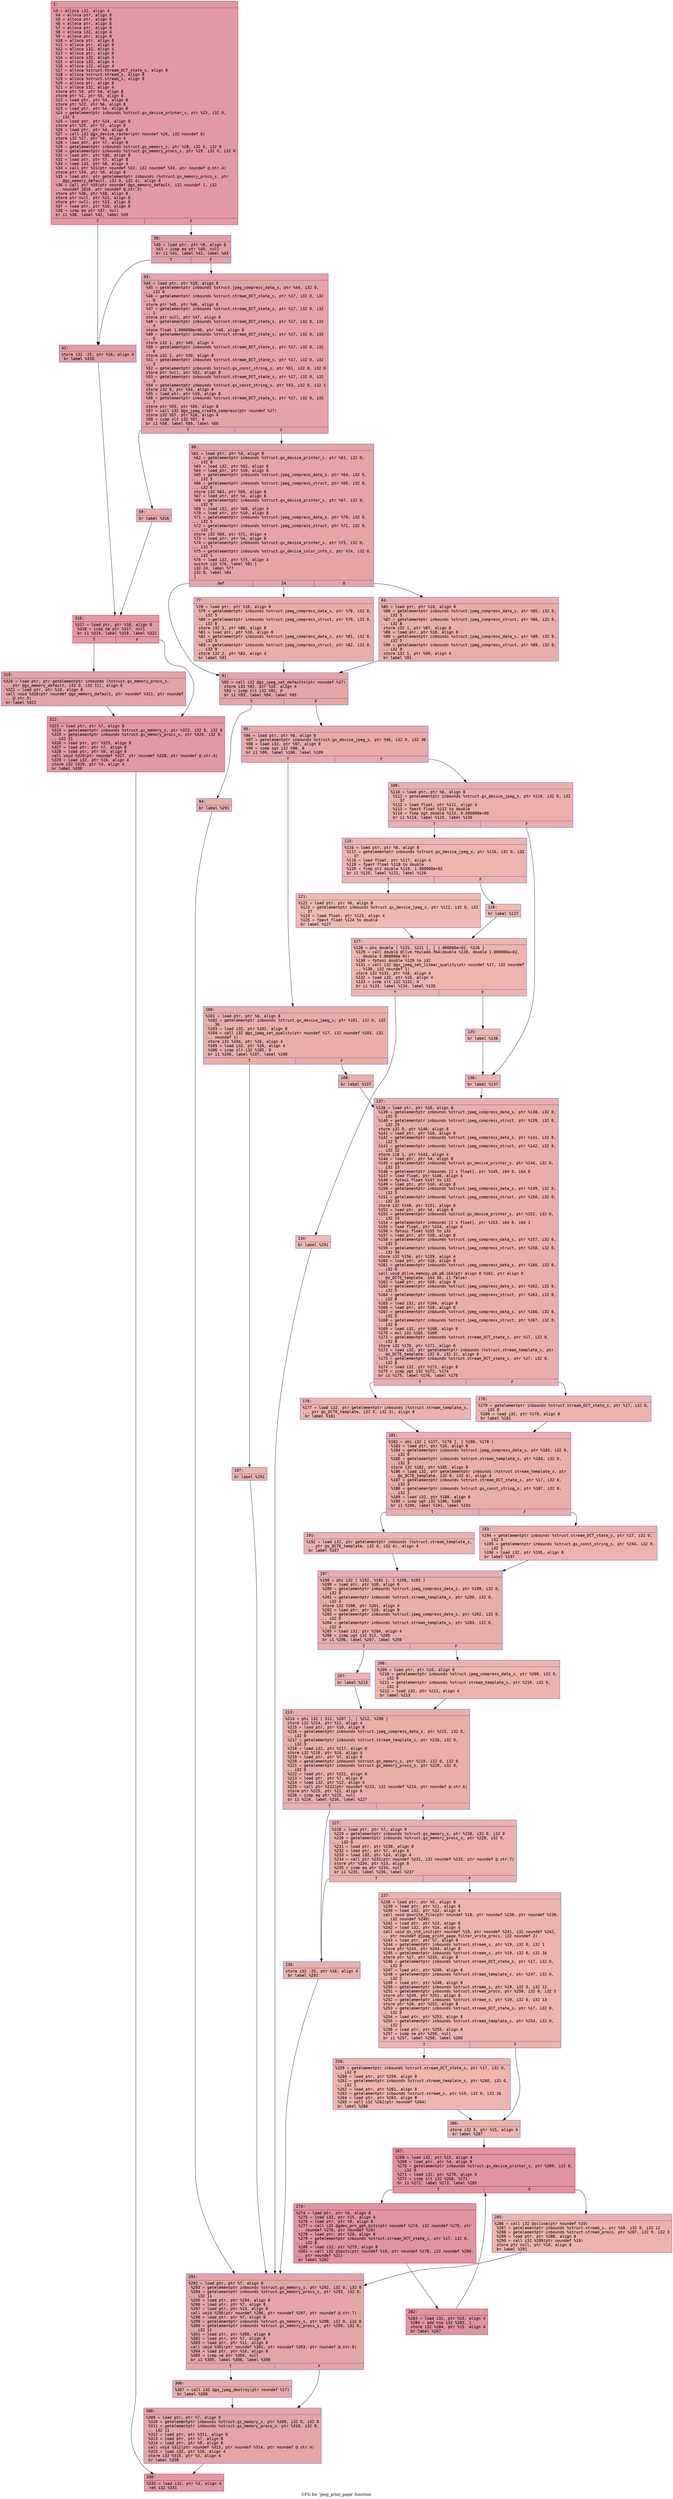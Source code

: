 digraph "CFG for 'jpeg_print_page' function" {
	label="CFG for 'jpeg_print_page' function";

	Node0x600001af6260 [shape=record,color="#b70d28ff", style=filled, fillcolor="#bb1b2c70" fontname="Courier",label="{2:\l|  %3 = alloca i32, align 4\l  %4 = alloca ptr, align 8\l  %5 = alloca ptr, align 8\l  %6 = alloca ptr, align 8\l  %7 = alloca ptr, align 8\l  %8 = alloca i32, align 4\l  %9 = alloca ptr, align 8\l  %10 = alloca ptr, align 8\l  %11 = alloca ptr, align 8\l  %12 = alloca i32, align 4\l  %13 = alloca ptr, align 8\l  %14 = alloca i32, align 4\l  %15 = alloca i32, align 4\l  %16 = alloca i32, align 4\l  %17 = alloca %struct.stream_DCT_state_s, align 8\l  %18 = alloca %struct.stream_s, align 8\l  %19 = alloca %struct.stream_s, align 8\l  %20 = alloca ptr, align 8\l  %21 = alloca i32, align 4\l  store ptr %0, ptr %4, align 8\l  store ptr %1, ptr %5, align 8\l  %22 = load ptr, ptr %4, align 8\l  store ptr %22, ptr %6, align 8\l  %23 = load ptr, ptr %4, align 8\l  %24 = getelementptr inbounds %struct.gx_device_printer_s, ptr %23, i32 0,\l... i32 3\l  %25 = load ptr, ptr %24, align 8\l  store ptr %25, ptr %7, align 8\l  %26 = load ptr, ptr %4, align 8\l  %27 = call i32 @gx_device_raster(ptr noundef %26, i32 noundef 0)\l  store i32 %27, ptr %8, align 4\l  %28 = load ptr, ptr %7, align 8\l  %29 = getelementptr inbounds %struct.gs_memory_s, ptr %28, i32 0, i32 0\l  %30 = getelementptr inbounds %struct.gs_memory_procs_s, ptr %29, i32 0, i32 0\l  %31 = load ptr, ptr %30, align 8\l  %32 = load ptr, ptr %7, align 8\l  %33 = load i32, ptr %8, align 4\l  %34 = call ptr %31(ptr noundef %32, i32 noundef %33, ptr noundef @.str.4)\l  store ptr %34, ptr %9, align 8\l  %35 = load ptr, ptr getelementptr inbounds (%struct.gs_memory_procs_s, ptr\l... @gs_memory_default, i32 0, i32 4), align 8\l  %36 = call ptr %35(ptr noundef @gs_memory_default, i32 noundef 1, i32\l... noundef 1016, ptr noundef @.str.5)\l  store ptr %36, ptr %10, align 8\l  store ptr null, ptr %11, align 8\l  store ptr null, ptr %13, align 8\l  %37 = load ptr, ptr %10, align 8\l  %38 = icmp eq ptr %37, null\l  br i1 %38, label %42, label %39\l|{<s0>T|<s1>F}}"];
	Node0x600001af6260:s0 -> Node0x600001af6300[tooltip="2 -> 42\nProbability 37.50%" ];
	Node0x600001af6260:s1 -> Node0x600001af62b0[tooltip="2 -> 39\nProbability 62.50%" ];
	Node0x600001af62b0 [shape=record,color="#3d50c3ff", style=filled, fillcolor="#be242e70" fontname="Courier",label="{39:\l|  %40 = load ptr, ptr %9, align 8\l  %41 = icmp eq ptr %40, null\l  br i1 %41, label %42, label %43\l|{<s0>T|<s1>F}}"];
	Node0x600001af62b0:s0 -> Node0x600001af6300[tooltip="39 -> 42\nProbability 37.50%" ];
	Node0x600001af62b0:s1 -> Node0x600001af6350[tooltip="39 -> 43\nProbability 62.50%" ];
	Node0x600001af6300 [shape=record,color="#3d50c3ff", style=filled, fillcolor="#be242e70" fontname="Courier",label="{42:\l|  store i32 -25, ptr %16, align 4\l  br label %316\l}"];
	Node0x600001af6300 -> Node0x600001af7020[tooltip="42 -> 316\nProbability 100.00%" ];
	Node0x600001af6350 [shape=record,color="#3d50c3ff", style=filled, fillcolor="#c32e3170" fontname="Courier",label="{43:\l|  %44 = load ptr, ptr %10, align 8\l  %45 = getelementptr inbounds %struct.jpeg_compress_data_s, ptr %44, i32 0,\l... i32 0\l  %46 = getelementptr inbounds %struct.stream_DCT_state_s, ptr %17, i32 0, i32\l... 0\l  store ptr %45, ptr %46, align 8\l  %47 = getelementptr inbounds %struct.stream_DCT_state_s, ptr %17, i32 0, i32\l... 1\l  store ptr null, ptr %47, align 8\l  %48 = getelementptr inbounds %struct.stream_DCT_state_s, ptr %17, i32 0, i32\l... 4\l  store float 1.000000e+00, ptr %48, align 8\l  %49 = getelementptr inbounds %struct.stream_DCT_state_s, ptr %17, i32 0, i32\l... 5\l  store i32 1, ptr %49, align 4\l  %50 = getelementptr inbounds %struct.stream_DCT_state_s, ptr %17, i32 0, i32\l... 6\l  store i32 1, ptr %50, align 8\l  %51 = getelementptr inbounds %struct.stream_DCT_state_s, ptr %17, i32 0, i32\l... 3\l  %52 = getelementptr inbounds %struct.gs_const_string_s, ptr %51, i32 0, i32 0\l  store ptr null, ptr %52, align 8\l  %53 = getelementptr inbounds %struct.stream_DCT_state_s, ptr %17, i32 0, i32\l... 3\l  %54 = getelementptr inbounds %struct.gs_const_string_s, ptr %53, i32 0, i32 1\l  store i32 0, ptr %54, align 8\l  %55 = load ptr, ptr %10, align 8\l  %56 = getelementptr inbounds %struct.stream_DCT_state_s, ptr %17, i32 0, i32\l... 7\l  store ptr %55, ptr %56, align 8\l  %57 = call i32 @gs_jpeg_create_compress(ptr noundef %17)\l  store i32 %57, ptr %16, align 4\l  %58 = icmp slt i32 %57, 0\l  br i1 %58, label %59, label %60\l|{<s0>T|<s1>F}}"];
	Node0x600001af6350:s0 -> Node0x600001af63a0[tooltip="43 -> 59\nProbability 37.50%" ];
	Node0x600001af6350:s1 -> Node0x600001af63f0[tooltip="43 -> 60\nProbability 62.50%" ];
	Node0x600001af63a0 [shape=record,color="#3d50c3ff", style=filled, fillcolor="#cc403a70" fontname="Courier",label="{59:\l|  br label %316\l}"];
	Node0x600001af63a0 -> Node0x600001af7020[tooltip="59 -> 316\nProbability 100.00%" ];
	Node0x600001af63f0 [shape=record,color="#3d50c3ff", style=filled, fillcolor="#c5333470" fontname="Courier",label="{60:\l|  %61 = load ptr, ptr %4, align 8\l  %62 = getelementptr inbounds %struct.gx_device_printer_s, ptr %61, i32 0,\l... i32 8\l  %63 = load i32, ptr %62, align 8\l  %64 = load ptr, ptr %10, align 8\l  %65 = getelementptr inbounds %struct.jpeg_compress_data_s, ptr %64, i32 0,\l... i32 5\l  %66 = getelementptr inbounds %struct.jpeg_compress_struct, ptr %65, i32 0,\l... i32 6\l  store i32 %63, ptr %66, align 8\l  %67 = load ptr, ptr %4, align 8\l  %68 = getelementptr inbounds %struct.gx_device_printer_s, ptr %67, i32 0,\l... i32 9\l  %69 = load i32, ptr %68, align 4\l  %70 = load ptr, ptr %10, align 8\l  %71 = getelementptr inbounds %struct.jpeg_compress_data_s, ptr %70, i32 0,\l... i32 5\l  %72 = getelementptr inbounds %struct.jpeg_compress_struct, ptr %71, i32 0,\l... i32 7\l  store i32 %69, ptr %72, align 4\l  %73 = load ptr, ptr %4, align 8\l  %74 = getelementptr inbounds %struct.gx_device_printer_s, ptr %73, i32 0,\l... i32 7\l  %75 = getelementptr inbounds %struct.gx_device_color_info_s, ptr %74, i32 0,\l... i32 1\l  %76 = load i32, ptr %75, align 4\l  switch i32 %76, label %91 [\l    i32 24, label %77\l    i32 8, label %84\l  ]\l|{<s0>def|<s1>24|<s2>8}}"];
	Node0x600001af63f0:s0 -> Node0x600001af64e0[tooltip="60 -> 91\nProbability 33.33%" ];
	Node0x600001af63f0:s1 -> Node0x600001af6440[tooltip="60 -> 77\nProbability 33.33%" ];
	Node0x600001af63f0:s2 -> Node0x600001af6490[tooltip="60 -> 84\nProbability 33.33%" ];
	Node0x600001af6440 [shape=record,color="#3d50c3ff", style=filled, fillcolor="#d0473d70" fontname="Courier",label="{77:\l|  %78 = load ptr, ptr %10, align 8\l  %79 = getelementptr inbounds %struct.jpeg_compress_data_s, ptr %78, i32 0,\l... i32 5\l  %80 = getelementptr inbounds %struct.jpeg_compress_struct, ptr %79, i32 0,\l... i32 8\l  store i32 3, ptr %80, align 8\l  %81 = load ptr, ptr %10, align 8\l  %82 = getelementptr inbounds %struct.jpeg_compress_data_s, ptr %81, i32 0,\l... i32 5\l  %83 = getelementptr inbounds %struct.jpeg_compress_struct, ptr %82, i32 0,\l... i32 9\l  store i32 2, ptr %83, align 4\l  br label %91\l}"];
	Node0x600001af6440 -> Node0x600001af64e0[tooltip="77 -> 91\nProbability 100.00%" ];
	Node0x600001af6490 [shape=record,color="#3d50c3ff", style=filled, fillcolor="#d0473d70" fontname="Courier",label="{84:\l|  %85 = load ptr, ptr %10, align 8\l  %86 = getelementptr inbounds %struct.jpeg_compress_data_s, ptr %85, i32 0,\l... i32 5\l  %87 = getelementptr inbounds %struct.jpeg_compress_struct, ptr %86, i32 0,\l... i32 8\l  store i32 1, ptr %87, align 8\l  %88 = load ptr, ptr %10, align 8\l  %89 = getelementptr inbounds %struct.jpeg_compress_data_s, ptr %88, i32 0,\l... i32 5\l  %90 = getelementptr inbounds %struct.jpeg_compress_struct, ptr %89, i32 0,\l... i32 9\l  store i32 1, ptr %90, align 4\l  br label %91\l}"];
	Node0x600001af6490 -> Node0x600001af64e0[tooltip="84 -> 91\nProbability 100.00%" ];
	Node0x600001af64e0 [shape=record,color="#3d50c3ff", style=filled, fillcolor="#c5333470" fontname="Courier",label="{91:\l|  %92 = call i32 @gs_jpeg_set_defaults(ptr noundef %17)\l  store i32 %92, ptr %16, align 4\l  %93 = icmp slt i32 %92, 0\l  br i1 %93, label %94, label %95\l|{<s0>T|<s1>F}}"];
	Node0x600001af64e0:s0 -> Node0x600001af6530[tooltip="91 -> 94\nProbability 37.50%" ];
	Node0x600001af64e0:s1 -> Node0x600001af6580[tooltip="91 -> 95\nProbability 62.50%" ];
	Node0x600001af6530 [shape=record,color="#3d50c3ff", style=filled, fillcolor="#d0473d70" fontname="Courier",label="{94:\l|  br label %291\l}"];
	Node0x600001af6530 -> Node0x600001af6f30[tooltip="94 -> 291\nProbability 100.00%" ];
	Node0x600001af6580 [shape=record,color="#3d50c3ff", style=filled, fillcolor="#cc403a70" fontname="Courier",label="{95:\l|  %96 = load ptr, ptr %6, align 8\l  %97 = getelementptr inbounds %struct.gx_device_jpeg_s, ptr %96, i32 0, i32 36\l  %98 = load i32, ptr %97, align 8\l  %99 = icmp sgt i32 %98, 0\l  br i1 %99, label %100, label %109\l|{<s0>T|<s1>F}}"];
	Node0x600001af6580:s0 -> Node0x600001af65d0[tooltip="95 -> 100\nProbability 62.50%" ];
	Node0x600001af6580:s1 -> Node0x600001af66c0[tooltip="95 -> 109\nProbability 37.50%" ];
	Node0x600001af65d0 [shape=record,color="#3d50c3ff", style=filled, fillcolor="#d0473d70" fontname="Courier",label="{100:\l|  %101 = load ptr, ptr %6, align 8\l  %102 = getelementptr inbounds %struct.gx_device_jpeg_s, ptr %101, i32 0, i32\l... 36\l  %103 = load i32, ptr %102, align 8\l  %104 = call i32 @gs_jpeg_set_quality(ptr noundef %17, i32 noundef %103, i32\l... noundef 1)\l  store i32 %104, ptr %16, align 4\l  %105 = load i32, ptr %16, align 4\l  %106 = icmp slt i32 %105, 0\l  br i1 %106, label %107, label %108\l|{<s0>T|<s1>F}}"];
	Node0x600001af65d0:s0 -> Node0x600001af6620[tooltip="100 -> 107\nProbability 37.50%" ];
	Node0x600001af65d0:s1 -> Node0x600001af6670[tooltip="100 -> 108\nProbability 62.50%" ];
	Node0x600001af6620 [shape=record,color="#3d50c3ff", style=filled, fillcolor="#d8564670" fontname="Courier",label="{107:\l|  br label %291\l}"];
	Node0x600001af6620 -> Node0x600001af6f30[tooltip="107 -> 291\nProbability 100.00%" ];
	Node0x600001af6670 [shape=record,color="#3d50c3ff", style=filled, fillcolor="#d24b4070" fontname="Courier",label="{108:\l|  br label %137\l}"];
	Node0x600001af6670 -> Node0x600001af6940[tooltip="108 -> 137\nProbability 100.00%" ];
	Node0x600001af66c0 [shape=record,color="#3d50c3ff", style=filled, fillcolor="#d24b4070" fontname="Courier",label="{109:\l|  %110 = load ptr, ptr %6, align 8\l  %111 = getelementptr inbounds %struct.gx_device_jpeg_s, ptr %110, i32 0, i32\l... 37\l  %112 = load float, ptr %111, align 4\l  %113 = fpext float %112 to double\l  %114 = fcmp ogt double %113, 0.000000e+00\l  br i1 %114, label %115, label %136\l|{<s0>T|<s1>F}}"];
	Node0x600001af66c0:s0 -> Node0x600001af6710[tooltip="109 -> 115\nProbability 50.00%" ];
	Node0x600001af66c0:s1 -> Node0x600001af68f0[tooltip="109 -> 136\nProbability 50.00%" ];
	Node0x600001af6710 [shape=record,color="#3d50c3ff", style=filled, fillcolor="#d8564670" fontname="Courier",label="{115:\l|  %116 = load ptr, ptr %6, align 8\l  %117 = getelementptr inbounds %struct.gx_device_jpeg_s, ptr %116, i32 0, i32\l... 37\l  %118 = load float, ptr %117, align 4\l  %119 = fpext float %118 to double\l  %120 = fcmp olt double %119, 1.000000e+02\l  br i1 %120, label %121, label %126\l|{<s0>T|<s1>F}}"];
	Node0x600001af6710:s0 -> Node0x600001af6760[tooltip="115 -> 121\nProbability 50.00%" ];
	Node0x600001af6710:s1 -> Node0x600001af67b0[tooltip="115 -> 126\nProbability 50.00%" ];
	Node0x600001af6760 [shape=record,color="#3d50c3ff", style=filled, fillcolor="#de614d70" fontname="Courier",label="{121:\l|  %122 = load ptr, ptr %6, align 8\l  %123 = getelementptr inbounds %struct.gx_device_jpeg_s, ptr %122, i32 0, i32\l... 37\l  %124 = load float, ptr %123, align 4\l  %125 = fpext float %124 to double\l  br label %127\l}"];
	Node0x600001af6760 -> Node0x600001af6800[tooltip="121 -> 127\nProbability 100.00%" ];
	Node0x600001af67b0 [shape=record,color="#3d50c3ff", style=filled, fillcolor="#de614d70" fontname="Courier",label="{126:\l|  br label %127\l}"];
	Node0x600001af67b0 -> Node0x600001af6800[tooltip="126 -> 127\nProbability 100.00%" ];
	Node0x600001af6800 [shape=record,color="#3d50c3ff", style=filled, fillcolor="#d8564670" fontname="Courier",label="{127:\l|  %128 = phi double [ %125, %121 ], [ 1.000000e+02, %126 ]\l  %129 = call double @llvm.fmuladd.f64(double %128, double 1.000000e+02,\l... double 5.000000e-01)\l  %130 = fptosi double %129 to i32\l  %131 = call i32 @gs_jpeg_set_linear_quality(ptr noundef %17, i32 noundef\l... %130, i32 noundef 1)\l  store i32 %131, ptr %16, align 4\l  %132 = load i32, ptr %16, align 4\l  %133 = icmp slt i32 %132, 0\l  br i1 %133, label %134, label %135\l|{<s0>T|<s1>F}}"];
	Node0x600001af6800:s0 -> Node0x600001af6850[tooltip="127 -> 134\nProbability 37.50%" ];
	Node0x600001af6800:s1 -> Node0x600001af68a0[tooltip="127 -> 135\nProbability 62.50%" ];
	Node0x600001af6850 [shape=record,color="#3d50c3ff", style=filled, fillcolor="#e1675170" fontname="Courier",label="{134:\l|  br label %291\l}"];
	Node0x600001af6850 -> Node0x600001af6f30[tooltip="134 -> 291\nProbability 100.00%" ];
	Node0x600001af68a0 [shape=record,color="#3d50c3ff", style=filled, fillcolor="#dc5d4a70" fontname="Courier",label="{135:\l|  br label %136\l}"];
	Node0x600001af68a0 -> Node0x600001af68f0[tooltip="135 -> 136\nProbability 100.00%" ];
	Node0x600001af68f0 [shape=record,color="#3d50c3ff", style=filled, fillcolor="#d6524470" fontname="Courier",label="{136:\l|  br label %137\l}"];
	Node0x600001af68f0 -> Node0x600001af6940[tooltip="136 -> 137\nProbability 100.00%" ];
	Node0x600001af6940 [shape=record,color="#3d50c3ff", style=filled, fillcolor="#d0473d70" fontname="Courier",label="{137:\l|  %138 = load ptr, ptr %10, align 8\l  %139 = getelementptr inbounds %struct.jpeg_compress_data_s, ptr %138, i32 0,\l... i32 5\l  %140 = getelementptr inbounds %struct.jpeg_compress_struct, ptr %139, i32 0,\l... i32 29\l  store i32 0, ptr %140, align 8\l  %141 = load ptr, ptr %10, align 8\l  %142 = getelementptr inbounds %struct.jpeg_compress_data_s, ptr %141, i32 0,\l... i32 5\l  %143 = getelementptr inbounds %struct.jpeg_compress_struct, ptr %142, i32 0,\l... i32 32\l  store i16 1, ptr %143, align 4\l  %144 = load ptr, ptr %4, align 8\l  %145 = getelementptr inbounds %struct.gx_device_printer_s, ptr %144, i32 0,\l... i32 13\l  %146 = getelementptr inbounds [2 x float], ptr %145, i64 0, i64 0\l  %147 = load float, ptr %146, align 4\l  %148 = fptoui float %147 to i32\l  %149 = load ptr, ptr %10, align 8\l  %150 = getelementptr inbounds %struct.jpeg_compress_data_s, ptr %149, i32 0,\l... i32 5\l  %151 = getelementptr inbounds %struct.jpeg_compress_struct, ptr %150, i32 0,\l... i32 33\l  store i32 %148, ptr %151, align 8\l  %152 = load ptr, ptr %4, align 8\l  %153 = getelementptr inbounds %struct.gx_device_printer_s, ptr %152, i32 0,\l... i32 13\l  %154 = getelementptr inbounds [2 x float], ptr %153, i64 0, i64 1\l  %155 = load float, ptr %154, align 4\l  %156 = fptoui float %155 to i32\l  %157 = load ptr, ptr %10, align 8\l  %158 = getelementptr inbounds %struct.jpeg_compress_data_s, ptr %157, i32 0,\l... i32 5\l  %159 = getelementptr inbounds %struct.jpeg_compress_struct, ptr %158, i32 0,\l... i32 34\l  store i32 %156, ptr %159, align 4\l  %160 = load ptr, ptr %10, align 8\l  %161 = getelementptr inbounds %struct.jpeg_compress_data_s, ptr %160, i32 0,\l... i32 0\l  call void @llvm.memcpy.p0.p0.i64(ptr align 8 %161, ptr align 8\l... @s_DCTE_template, i64 56, i1 false)\l  %162 = load ptr, ptr %10, align 8\l  %163 = getelementptr inbounds %struct.jpeg_compress_data_s, ptr %162, i32 0,\l... i32 5\l  %164 = getelementptr inbounds %struct.jpeg_compress_struct, ptr %163, i32 0,\l... i32 8\l  %165 = load i32, ptr %164, align 8\l  %166 = load ptr, ptr %10, align 8\l  %167 = getelementptr inbounds %struct.jpeg_compress_data_s, ptr %166, i32 0,\l... i32 5\l  %168 = getelementptr inbounds %struct.jpeg_compress_struct, ptr %167, i32 0,\l... i32 6\l  %169 = load i32, ptr %168, align 8\l  %170 = mul i32 %165, %169\l  %171 = getelementptr inbounds %struct.stream_DCT_state_s, ptr %17, i32 0,\l... i32 8\l  store i32 %170, ptr %171, align 8\l  %172 = load i32, ptr getelementptr inbounds (%struct.stream_template_s, ptr\l... @s_DCTE_template, i32 0, i32 3), align 8\l  %173 = getelementptr inbounds %struct.stream_DCT_state_s, ptr %17, i32 0,\l... i32 8\l  %174 = load i32, ptr %173, align 8\l  %175 = icmp ugt i32 %172, %174\l  br i1 %175, label %176, label %178\l|{<s0>T|<s1>F}}"];
	Node0x600001af6940:s0 -> Node0x600001af6990[tooltip="137 -> 176\nProbability 50.00%" ];
	Node0x600001af6940:s1 -> Node0x600001af69e0[tooltip="137 -> 178\nProbability 50.00%" ];
	Node0x600001af6990 [shape=record,color="#3d50c3ff", style=filled, fillcolor="#d6524470" fontname="Courier",label="{176:\l|  %177 = load i32, ptr getelementptr inbounds (%struct.stream_template_s,\l... ptr @s_DCTE_template, i32 0, i32 3), align 8\l  br label %181\l}"];
	Node0x600001af6990 -> Node0x600001af6a30[tooltip="176 -> 181\nProbability 100.00%" ];
	Node0x600001af69e0 [shape=record,color="#3d50c3ff", style=filled, fillcolor="#d6524470" fontname="Courier",label="{178:\l|  %179 = getelementptr inbounds %struct.stream_DCT_state_s, ptr %17, i32 0,\l... i32 8\l  %180 = load i32, ptr %179, align 8\l  br label %181\l}"];
	Node0x600001af69e0 -> Node0x600001af6a30[tooltip="178 -> 181\nProbability 100.00%" ];
	Node0x600001af6a30 [shape=record,color="#3d50c3ff", style=filled, fillcolor="#d0473d70" fontname="Courier",label="{181:\l|  %182 = phi i32 [ %177, %176 ], [ %180, %178 ]\l  %183 = load ptr, ptr %10, align 8\l  %184 = getelementptr inbounds %struct.jpeg_compress_data_s, ptr %183, i32 0,\l... i32 0\l  %185 = getelementptr inbounds %struct.stream_template_s, ptr %184, i32 0,\l... i32 3\l  store i32 %182, ptr %185, align 8\l  %186 = load i32, ptr getelementptr inbounds (%struct.stream_template_s, ptr\l... @s_DCTE_template, i32 0, i32 4), align 4\l  %187 = getelementptr inbounds %struct.stream_DCT_state_s, ptr %17, i32 0,\l... i32 3\l  %188 = getelementptr inbounds %struct.gs_const_string_s, ptr %187, i32 0,\l... i32 1\l  %189 = load i32, ptr %188, align 8\l  %190 = icmp ugt i32 %186, %189\l  br i1 %190, label %191, label %193\l|{<s0>T|<s1>F}}"];
	Node0x600001af6a30:s0 -> Node0x600001af6a80[tooltip="181 -> 191\nProbability 50.00%" ];
	Node0x600001af6a30:s1 -> Node0x600001af6ad0[tooltip="181 -> 193\nProbability 50.00%" ];
	Node0x600001af6a80 [shape=record,color="#3d50c3ff", style=filled, fillcolor="#d6524470" fontname="Courier",label="{191:\l|  %192 = load i32, ptr getelementptr inbounds (%struct.stream_template_s,\l... ptr @s_DCTE_template, i32 0, i32 4), align 4\l  br label %197\l}"];
	Node0x600001af6a80 -> Node0x600001af6b20[tooltip="191 -> 197\nProbability 100.00%" ];
	Node0x600001af6ad0 [shape=record,color="#3d50c3ff", style=filled, fillcolor="#d6524470" fontname="Courier",label="{193:\l|  %194 = getelementptr inbounds %struct.stream_DCT_state_s, ptr %17, i32 0,\l... i32 3\l  %195 = getelementptr inbounds %struct.gs_const_string_s, ptr %194, i32 0,\l... i32 1\l  %196 = load i32, ptr %195, align 8\l  br label %197\l}"];
	Node0x600001af6ad0 -> Node0x600001af6b20[tooltip="193 -> 197\nProbability 100.00%" ];
	Node0x600001af6b20 [shape=record,color="#3d50c3ff", style=filled, fillcolor="#d0473d70" fontname="Courier",label="{197:\l|  %198 = phi i32 [ %192, %191 ], [ %196, %193 ]\l  %199 = load ptr, ptr %10, align 8\l  %200 = getelementptr inbounds %struct.jpeg_compress_data_s, ptr %199, i32 0,\l... i32 0\l  %201 = getelementptr inbounds %struct.stream_template_s, ptr %200, i32 0,\l... i32 4\l  store i32 %198, ptr %201, align 4\l  %202 = load ptr, ptr %10, align 8\l  %203 = getelementptr inbounds %struct.jpeg_compress_data_s, ptr %202, i32 0,\l... i32 0\l  %204 = getelementptr inbounds %struct.stream_template_s, ptr %203, i32 0,\l... i32 4\l  %205 = load i32, ptr %204, align 4\l  %206 = icmp ugt i32 512, %205\l  br i1 %206, label %207, label %208\l|{<s0>T|<s1>F}}"];
	Node0x600001af6b20:s0 -> Node0x600001af6b70[tooltip="197 -> 207\nProbability 50.00%" ];
	Node0x600001af6b20:s1 -> Node0x600001af6bc0[tooltip="197 -> 208\nProbability 50.00%" ];
	Node0x600001af6b70 [shape=record,color="#3d50c3ff", style=filled, fillcolor="#d6524470" fontname="Courier",label="{207:\l|  br label %213\l}"];
	Node0x600001af6b70 -> Node0x600001af6c10[tooltip="207 -> 213\nProbability 100.00%" ];
	Node0x600001af6bc0 [shape=record,color="#3d50c3ff", style=filled, fillcolor="#d6524470" fontname="Courier",label="{208:\l|  %209 = load ptr, ptr %10, align 8\l  %210 = getelementptr inbounds %struct.jpeg_compress_data_s, ptr %209, i32 0,\l... i32 0\l  %211 = getelementptr inbounds %struct.stream_template_s, ptr %210, i32 0,\l... i32 4\l  %212 = load i32, ptr %211, align 4\l  br label %213\l}"];
	Node0x600001af6bc0 -> Node0x600001af6c10[tooltip="208 -> 213\nProbability 100.00%" ];
	Node0x600001af6c10 [shape=record,color="#3d50c3ff", style=filled, fillcolor="#d0473d70" fontname="Courier",label="{213:\l|  %214 = phi i32 [ 512, %207 ], [ %212, %208 ]\l  store i32 %214, ptr %12, align 4\l  %215 = load ptr, ptr %10, align 8\l  %216 = getelementptr inbounds %struct.jpeg_compress_data_s, ptr %215, i32 0,\l... i32 0\l  %217 = getelementptr inbounds %struct.stream_template_s, ptr %216, i32 0,\l... i32 3\l  %218 = load i32, ptr %217, align 8\l  store i32 %218, ptr %14, align 4\l  %219 = load ptr, ptr %7, align 8\l  %220 = getelementptr inbounds %struct.gs_memory_s, ptr %219, i32 0, i32 0\l  %221 = getelementptr inbounds %struct.gs_memory_procs_s, ptr %220, i32 0,\l... i32 0\l  %222 = load ptr, ptr %221, align 8\l  %223 = load ptr, ptr %7, align 8\l  %224 = load i32, ptr %12, align 4\l  %225 = call ptr %222(ptr noundef %223, i32 noundef %224, ptr noundef @.str.6)\l  store ptr %225, ptr %11, align 8\l  %226 = icmp eq ptr %225, null\l  br i1 %226, label %236, label %227\l|{<s0>T|<s1>F}}"];
	Node0x600001af6c10:s0 -> Node0x600001af6cb0[tooltip="213 -> 236\nProbability 37.50%" ];
	Node0x600001af6c10:s1 -> Node0x600001af6c60[tooltip="213 -> 227\nProbability 62.50%" ];
	Node0x600001af6c60 [shape=record,color="#3d50c3ff", style=filled, fillcolor="#d24b4070" fontname="Courier",label="{227:\l|  %228 = load ptr, ptr %7, align 8\l  %229 = getelementptr inbounds %struct.gs_memory_s, ptr %228, i32 0, i32 0\l  %230 = getelementptr inbounds %struct.gs_memory_procs_s, ptr %229, i32 0,\l... i32 0\l  %231 = load ptr, ptr %230, align 8\l  %232 = load ptr, ptr %7, align 8\l  %233 = load i32, ptr %14, align 4\l  %234 = call ptr %231(ptr noundef %232, i32 noundef %233, ptr noundef @.str.7)\l  store ptr %234, ptr %13, align 8\l  %235 = icmp eq ptr %234, null\l  br i1 %235, label %236, label %237\l|{<s0>T|<s1>F}}"];
	Node0x600001af6c60:s0 -> Node0x600001af6cb0[tooltip="227 -> 236\nProbability 37.50%" ];
	Node0x600001af6c60:s1 -> Node0x600001af6d00[tooltip="227 -> 237\nProbability 62.50%" ];
	Node0x600001af6cb0 [shape=record,color="#3d50c3ff", style=filled, fillcolor="#d24b4070" fontname="Courier",label="{236:\l|  store i32 -25, ptr %16, align 4\l  br label %291\l}"];
	Node0x600001af6cb0 -> Node0x600001af6f30[tooltip="236 -> 291\nProbability 100.00%" ];
	Node0x600001af6d00 [shape=record,color="#3d50c3ff", style=filled, fillcolor="#d6524470" fontname="Courier",label="{237:\l|  %238 = load ptr, ptr %5, align 8\l  %239 = load ptr, ptr %11, align 8\l  %240 = load i32, ptr %12, align 4\l  call void @swrite_file(ptr noundef %18, ptr noundef %238, ptr noundef %239,\l... i32 noundef %240)\l  %241 = load ptr, ptr %13, align 8\l  %242 = load i32, ptr %14, align 4\l  call void @s_std_init(ptr noundef %19, ptr noundef %241, i32 noundef %242,\l... ptr noundef @jpeg_print_page.filter_write_procs, i32 noundef 2)\l  %243 = load ptr, ptr %7, align 8\l  %244 = getelementptr inbounds %struct.stream_s, ptr %19, i32 0, i32 1\l  store ptr %243, ptr %244, align 8\l  %245 = getelementptr inbounds %struct.stream_s, ptr %19, i32 0, i32 16\l  store ptr %17, ptr %245, align 8\l  %246 = getelementptr inbounds %struct.stream_DCT_state_s, ptr %17, i32 0,\l... i32 0\l  %247 = load ptr, ptr %246, align 8\l  %248 = getelementptr inbounds %struct.stream_template_s, ptr %247, i32 0,\l... i32 2\l  %249 = load ptr, ptr %248, align 8\l  %250 = getelementptr inbounds %struct.stream_s, ptr %19, i32 0, i32 12\l  %251 = getelementptr inbounds %struct.stream_procs, ptr %250, i32 0, i32 5\l  store ptr %249, ptr %251, align 8\l  %252 = getelementptr inbounds %struct.stream_s, ptr %19, i32 0, i32 13\l  store ptr %18, ptr %252, align 8\l  %253 = getelementptr inbounds %struct.stream_DCT_state_s, ptr %17, i32 0,\l... i32 0\l  %254 = load ptr, ptr %253, align 8\l  %255 = getelementptr inbounds %struct.stream_template_s, ptr %254, i32 0,\l... i32 1\l  %256 = load ptr, ptr %255, align 8\l  %257 = icmp ne ptr %256, null\l  br i1 %257, label %258, label %266\l|{<s0>T|<s1>F}}"];
	Node0x600001af6d00:s0 -> Node0x600001af6d50[tooltip="237 -> 258\nProbability 62.50%" ];
	Node0x600001af6d00:s1 -> Node0x600001af6da0[tooltip="237 -> 266\nProbability 37.50%" ];
	Node0x600001af6d50 [shape=record,color="#3d50c3ff", style=filled, fillcolor="#d8564670" fontname="Courier",label="{258:\l|  %259 = getelementptr inbounds %struct.stream_DCT_state_s, ptr %17, i32 0,\l... i32 0\l  %260 = load ptr, ptr %259, align 8\l  %261 = getelementptr inbounds %struct.stream_template_s, ptr %260, i32 0,\l... i32 1\l  %262 = load ptr, ptr %261, align 8\l  %263 = getelementptr inbounds %struct.stream_s, ptr %19, i32 0, i32 16\l  %264 = load ptr, ptr %263, align 8\l  %265 = call i32 %262(ptr noundef %264)\l  br label %266\l}"];
	Node0x600001af6d50 -> Node0x600001af6da0[tooltip="258 -> 266\nProbability 100.00%" ];
	Node0x600001af6da0 [shape=record,color="#3d50c3ff", style=filled, fillcolor="#d6524470" fontname="Courier",label="{266:\l|  store i32 0, ptr %15, align 4\l  br label %267\l}"];
	Node0x600001af6da0 -> Node0x600001af6df0[tooltip="266 -> 267\nProbability 100.00%" ];
	Node0x600001af6df0 [shape=record,color="#b70d28ff", style=filled, fillcolor="#b70d2870" fontname="Courier",label="{267:\l|  %268 = load i32, ptr %15, align 4\l  %269 = load ptr, ptr %4, align 8\l  %270 = getelementptr inbounds %struct.gx_device_printer_s, ptr %269, i32 0,\l... i32 9\l  %271 = load i32, ptr %270, align 4\l  %272 = icmp slt i32 %268, %271\l  br i1 %272, label %273, label %285\l|{<s0>T|<s1>F}}"];
	Node0x600001af6df0:s0 -> Node0x600001af6e40[tooltip="267 -> 273\nProbability 96.88%" ];
	Node0x600001af6df0:s1 -> Node0x600001af6ee0[tooltip="267 -> 285\nProbability 3.12%" ];
	Node0x600001af6e40 [shape=record,color="#b70d28ff", style=filled, fillcolor="#b70d2870" fontname="Courier",label="{273:\l|  %274 = load ptr, ptr %4, align 8\l  %275 = load i32, ptr %15, align 4\l  %276 = load ptr, ptr %9, align 8\l  %277 = call i32 @gdev_prn_get_bits(ptr noundef %274, i32 noundef %275, ptr\l... noundef %276, ptr noundef %20)\l  %278 = load ptr, ptr %20, align 8\l  %279 = getelementptr inbounds %struct.stream_DCT_state_s, ptr %17, i32 0,\l... i32 8\l  %280 = load i32, ptr %279, align 8\l  %281 = call i32 @sputs(ptr noundef %19, ptr noundef %278, i32 noundef %280,\l... ptr noundef %21)\l  br label %282\l}"];
	Node0x600001af6e40 -> Node0x600001af6e90[tooltip="273 -> 282\nProbability 100.00%" ];
	Node0x600001af6e90 [shape=record,color="#b70d28ff", style=filled, fillcolor="#b70d2870" fontname="Courier",label="{282:\l|  %283 = load i32, ptr %15, align 4\l  %284 = add nsw i32 %283, 1\l  store i32 %284, ptr %15, align 4\l  br label %267\l}"];
	Node0x600001af6e90 -> Node0x600001af6df0[tooltip="282 -> 267\nProbability 100.00%" ];
	Node0x600001af6ee0 [shape=record,color="#3d50c3ff", style=filled, fillcolor="#d6524470" fontname="Courier",label="{285:\l|  %286 = call i32 @sclose(ptr noundef %19)\l  %287 = getelementptr inbounds %struct.stream_s, ptr %18, i32 0, i32 12\l  %288 = getelementptr inbounds %struct.stream_procs, ptr %287, i32 0, i32 3\l  %289 = load ptr, ptr %288, align 8\l  %290 = call i32 %289(ptr noundef %18)\l  store ptr null, ptr %10, align 8\l  br label %291\l}"];
	Node0x600001af6ee0 -> Node0x600001af6f30[tooltip="285 -> 291\nProbability 100.00%" ];
	Node0x600001af6f30 [shape=record,color="#3d50c3ff", style=filled, fillcolor="#c5333470" fontname="Courier",label="{291:\l|  %292 = load ptr, ptr %7, align 8\l  %293 = getelementptr inbounds %struct.gs_memory_s, ptr %292, i32 0, i32 0\l  %294 = getelementptr inbounds %struct.gs_memory_procs_s, ptr %293, i32 0,\l... i32 11\l  %295 = load ptr, ptr %294, align 8\l  %296 = load ptr, ptr %7, align 8\l  %297 = load ptr, ptr %13, align 8\l  call void %295(ptr noundef %296, ptr noundef %297, ptr noundef @.str.7)\l  %298 = load ptr, ptr %7, align 8\l  %299 = getelementptr inbounds %struct.gs_memory_s, ptr %298, i32 0, i32 0\l  %300 = getelementptr inbounds %struct.gs_memory_procs_s, ptr %299, i32 0,\l... i32 11\l  %301 = load ptr, ptr %300, align 8\l  %302 = load ptr, ptr %7, align 8\l  %303 = load ptr, ptr %11, align 8\l  call void %301(ptr noundef %302, ptr noundef %303, ptr noundef @.str.6)\l  %304 = load ptr, ptr %10, align 8\l  %305 = icmp ne ptr %304, null\l  br i1 %305, label %306, label %308\l|{<s0>T|<s1>F}}"];
	Node0x600001af6f30:s0 -> Node0x600001af6f80[tooltip="291 -> 306\nProbability 62.50%" ];
	Node0x600001af6f30:s1 -> Node0x600001af6fd0[tooltip="291 -> 308\nProbability 37.50%" ];
	Node0x600001af6f80 [shape=record,color="#3d50c3ff", style=filled, fillcolor="#cc403a70" fontname="Courier",label="{306:\l|  %307 = call i32 @gs_jpeg_destroy(ptr noundef %17)\l  br label %308\l}"];
	Node0x600001af6f80 -> Node0x600001af6fd0[tooltip="306 -> 308\nProbability 100.00%" ];
	Node0x600001af6fd0 [shape=record,color="#3d50c3ff", style=filled, fillcolor="#c5333470" fontname="Courier",label="{308:\l|  %309 = load ptr, ptr %7, align 8\l  %310 = getelementptr inbounds %struct.gs_memory_s, ptr %309, i32 0, i32 0\l  %311 = getelementptr inbounds %struct.gs_memory_procs_s, ptr %310, i32 0,\l... i32 11\l  %312 = load ptr, ptr %311, align 8\l  %313 = load ptr, ptr %7, align 8\l  %314 = load ptr, ptr %9, align 8\l  call void %312(ptr noundef %313, ptr noundef %314, ptr noundef @.str.4)\l  %315 = load i32, ptr %16, align 4\l  store i32 %315, ptr %3, align 4\l  br label %330\l}"];
	Node0x600001af6fd0 -> Node0x600001af7110[tooltip="308 -> 330\nProbability 100.00%" ];
	Node0x600001af7020 [shape=record,color="#b70d28ff", style=filled, fillcolor="#bb1b2c70" fontname="Courier",label="{316:\l|  %317 = load ptr, ptr %10, align 8\l  %318 = icmp ne ptr %317, null\l  br i1 %318, label %319, label %322\l|{<s0>T|<s1>F}}"];
	Node0x600001af7020:s0 -> Node0x600001af7070[tooltip="316 -> 319\nProbability 62.50%" ];
	Node0x600001af7020:s1 -> Node0x600001af70c0[tooltip="316 -> 322\nProbability 37.50%" ];
	Node0x600001af7070 [shape=record,color="#3d50c3ff", style=filled, fillcolor="#c32e3170" fontname="Courier",label="{319:\l|  %320 = load ptr, ptr getelementptr inbounds (%struct.gs_memory_procs_s,\l... ptr @gs_memory_default, i32 0, i32 11), align 8\l  %321 = load ptr, ptr %10, align 8\l  call void %320(ptr noundef @gs_memory_default, ptr noundef %321, ptr noundef\l... @.str.5)\l  br label %322\l}"];
	Node0x600001af7070 -> Node0x600001af70c0[tooltip="319 -> 322\nProbability 100.00%" ];
	Node0x600001af70c0 [shape=record,color="#b70d28ff", style=filled, fillcolor="#bb1b2c70" fontname="Courier",label="{322:\l|  %323 = load ptr, ptr %7, align 8\l  %324 = getelementptr inbounds %struct.gs_memory_s, ptr %323, i32 0, i32 0\l  %325 = getelementptr inbounds %struct.gs_memory_procs_s, ptr %324, i32 0,\l... i32 11\l  %326 = load ptr, ptr %325, align 8\l  %327 = load ptr, ptr %7, align 8\l  %328 = load ptr, ptr %9, align 8\l  call void %326(ptr noundef %327, ptr noundef %328, ptr noundef @.str.4)\l  %329 = load i32, ptr %16, align 4\l  store i32 %329, ptr %3, align 4\l  br label %330\l}"];
	Node0x600001af70c0 -> Node0x600001af7110[tooltip="322 -> 330\nProbability 100.00%" ];
	Node0x600001af7110 [shape=record,color="#b70d28ff", style=filled, fillcolor="#bb1b2c70" fontname="Courier",label="{330:\l|  %331 = load i32, ptr %3, align 4\l  ret i32 %331\l}"];
}
